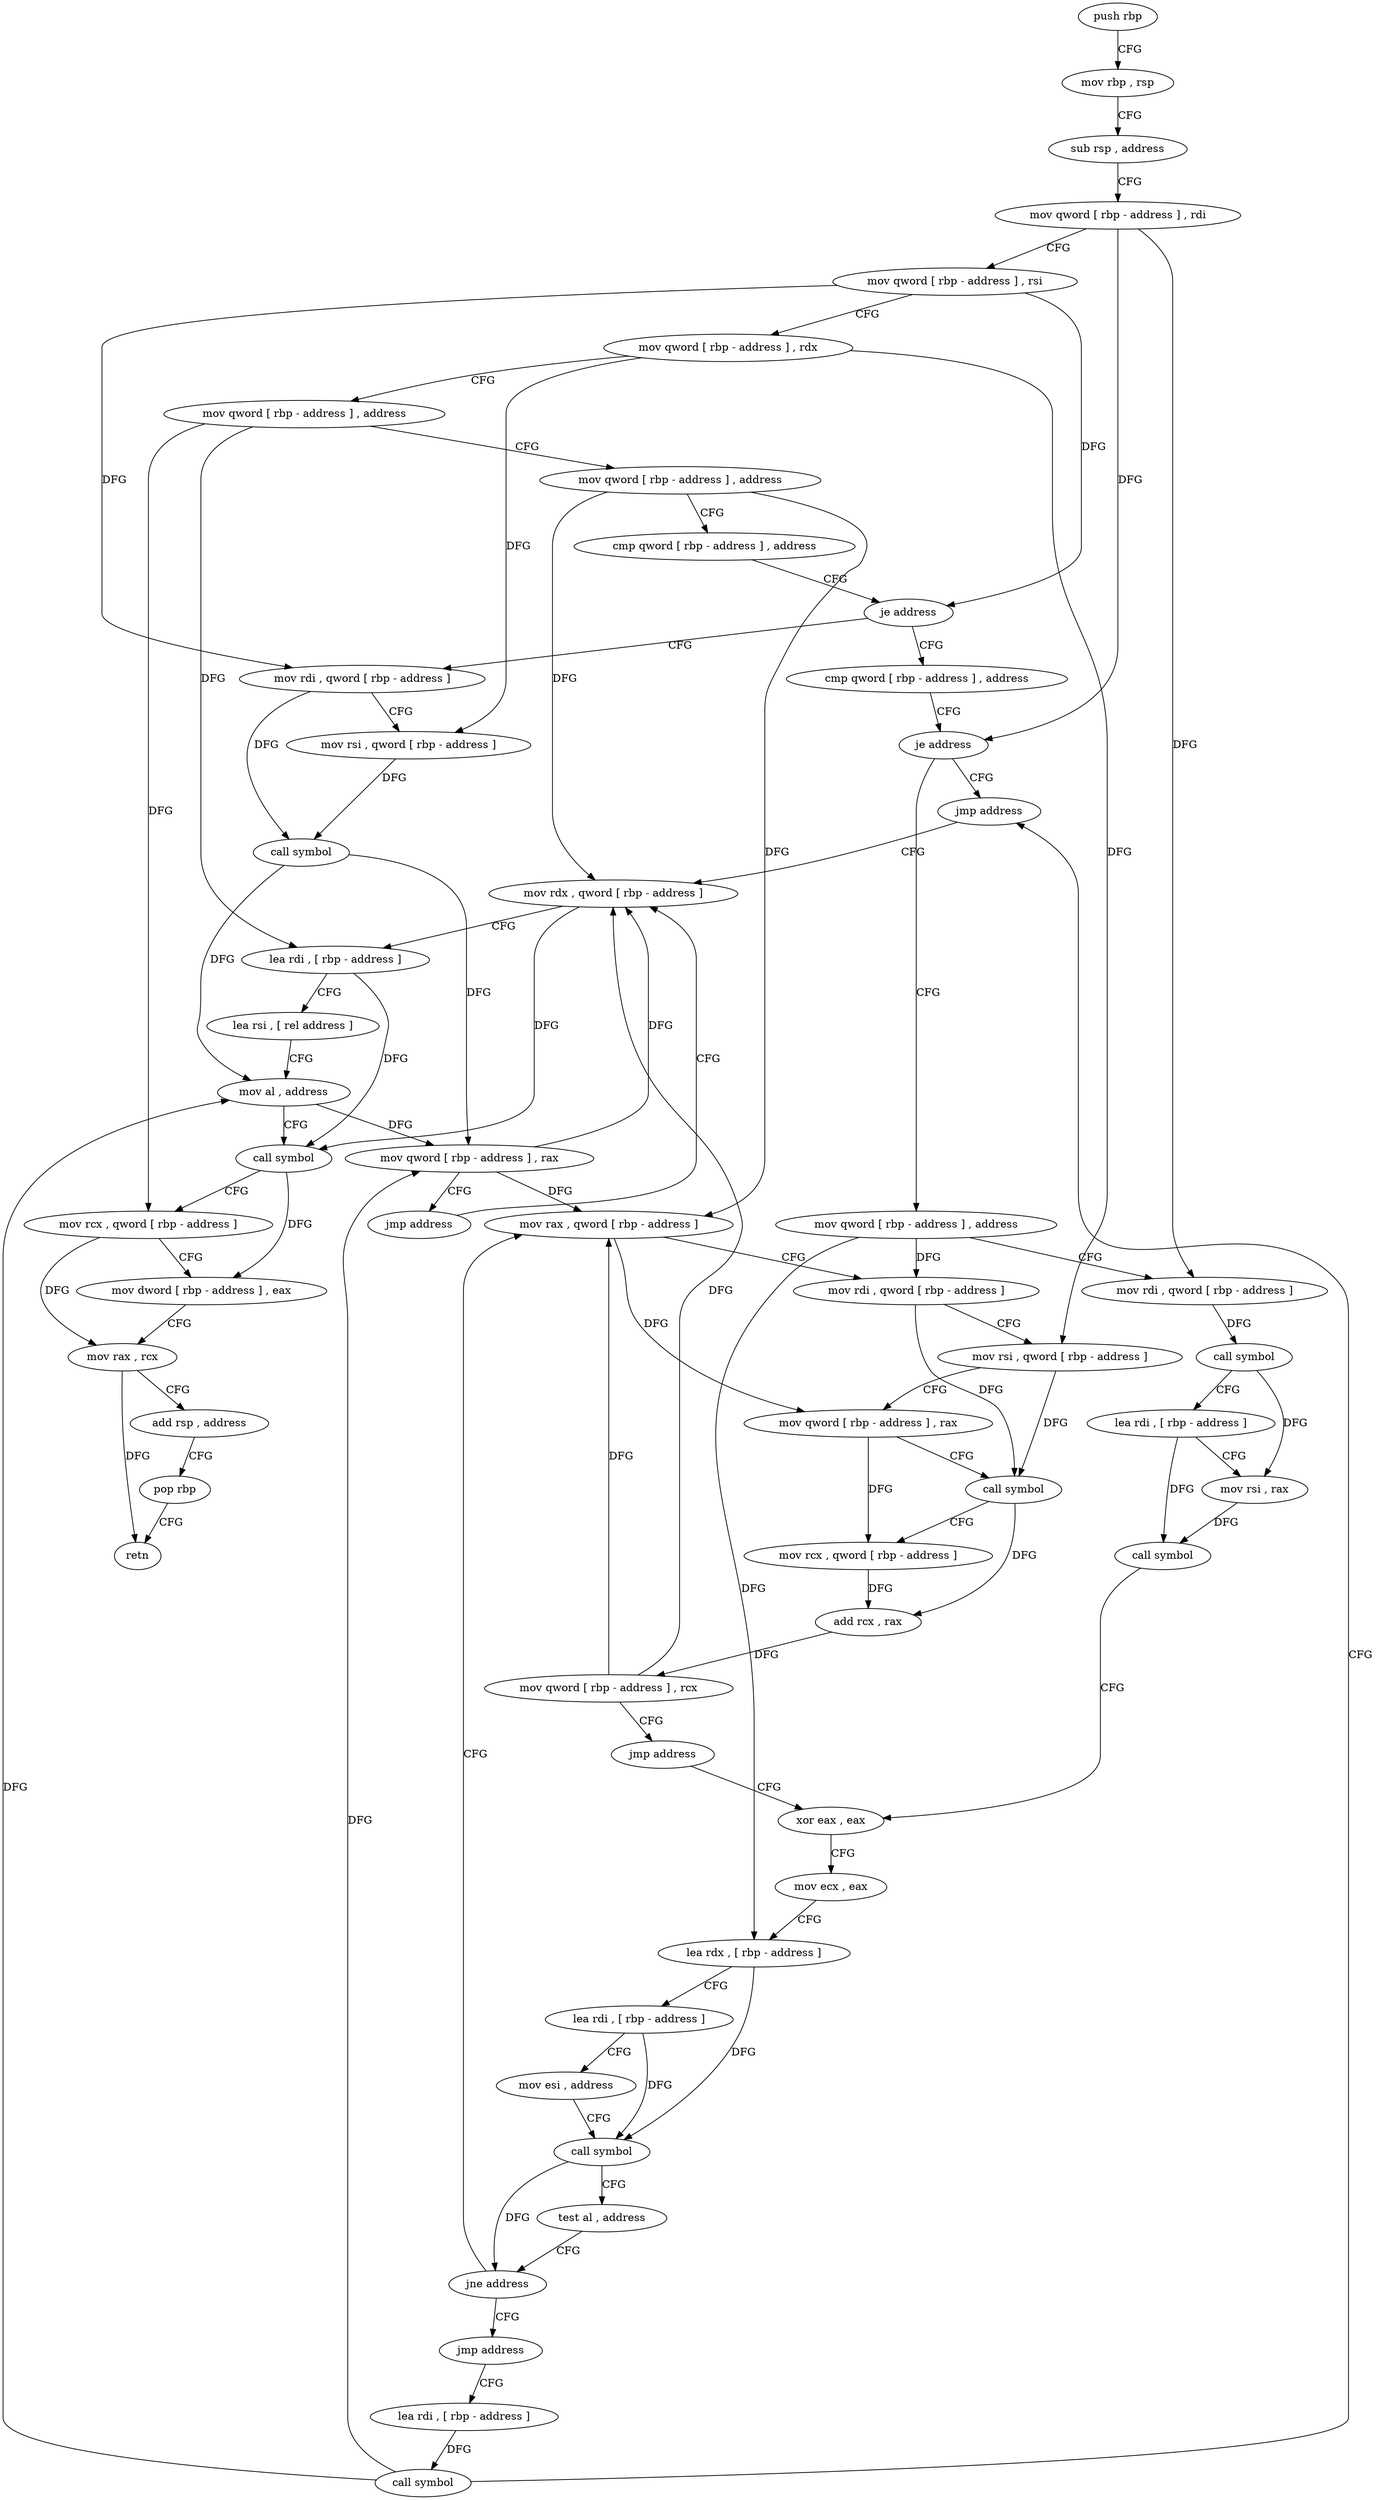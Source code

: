 digraph "func" {
"190720" [label = "push rbp" ]
"190721" [label = "mov rbp , rsp" ]
"190724" [label = "sub rsp , address" ]
"190731" [label = "mov qword [ rbp - address ] , rdi" ]
"190735" [label = "mov qword [ rbp - address ] , rsi" ]
"190739" [label = "mov qword [ rbp - address ] , rdx" ]
"190743" [label = "mov qword [ rbp - address ] , address" ]
"190751" [label = "mov qword [ rbp - address ] , address" ]
"190759" [label = "cmp qword [ rbp - address ] , address" ]
"190764" [label = "je address" ]
"190792" [label = "cmp qword [ rbp - address ] , address" ]
"190770" [label = "mov rdi , qword [ rbp - address ]" ]
"190797" [label = "je address" ]
"190913" [label = "jmp address" ]
"190803" [label = "mov qword [ rbp - address ] , address" ]
"190774" [label = "mov rsi , qword [ rbp - address ]" ]
"190778" [label = "call symbol" ]
"190783" [label = "mov qword [ rbp - address ] , rax" ]
"190787" [label = "jmp address" ]
"190918" [label = "mov rdx , qword [ rbp - address ]" ]
"190811" [label = "mov rdi , qword [ rbp - address ]" ]
"190815" [label = "call symbol" ]
"190820" [label = "lea rdi , [ rbp - address ]" ]
"190824" [label = "mov rsi , rax" ]
"190827" [label = "call symbol" ]
"190832" [label = "xor eax , eax" ]
"190922" [label = "lea rdi , [ rbp - address ]" ]
"190926" [label = "lea rsi , [ rel address ]" ]
"190933" [label = "mov al , address" ]
"190935" [label = "call symbol" ]
"190940" [label = "mov rcx , qword [ rbp - address ]" ]
"190944" [label = "mov dword [ rbp - address ] , eax" ]
"190947" [label = "mov rax , rcx" ]
"190950" [label = "add rsp , address" ]
"190957" [label = "pop rbp" ]
"190958" [label = "retn" ]
"190867" [label = "mov rax , qword [ rbp - address ]" ]
"190871" [label = "mov rdi , qword [ rbp - address ]" ]
"190875" [label = "mov rsi , qword [ rbp - address ]" ]
"190879" [label = "mov qword [ rbp - address ] , rax" ]
"190883" [label = "call symbol" ]
"190888" [label = "mov rcx , qword [ rbp - address ]" ]
"190892" [label = "add rcx , rax" ]
"190895" [label = "mov qword [ rbp - address ] , rcx" ]
"190899" [label = "jmp address" ]
"190862" [label = "jmp address" ]
"190904" [label = "lea rdi , [ rbp - address ]" ]
"190834" [label = "mov ecx , eax" ]
"190836" [label = "lea rdx , [ rbp - address ]" ]
"190840" [label = "lea rdi , [ rbp - address ]" ]
"190844" [label = "mov esi , address" ]
"190849" [label = "call symbol" ]
"190854" [label = "test al , address" ]
"190856" [label = "jne address" ]
"190908" [label = "call symbol" ]
"190720" -> "190721" [ label = "CFG" ]
"190721" -> "190724" [ label = "CFG" ]
"190724" -> "190731" [ label = "CFG" ]
"190731" -> "190735" [ label = "CFG" ]
"190731" -> "190797" [ label = "DFG" ]
"190731" -> "190811" [ label = "DFG" ]
"190735" -> "190739" [ label = "CFG" ]
"190735" -> "190764" [ label = "DFG" ]
"190735" -> "190770" [ label = "DFG" ]
"190739" -> "190743" [ label = "CFG" ]
"190739" -> "190774" [ label = "DFG" ]
"190739" -> "190875" [ label = "DFG" ]
"190743" -> "190751" [ label = "CFG" ]
"190743" -> "190940" [ label = "DFG" ]
"190743" -> "190922" [ label = "DFG" ]
"190751" -> "190759" [ label = "CFG" ]
"190751" -> "190918" [ label = "DFG" ]
"190751" -> "190867" [ label = "DFG" ]
"190759" -> "190764" [ label = "CFG" ]
"190764" -> "190792" [ label = "CFG" ]
"190764" -> "190770" [ label = "CFG" ]
"190792" -> "190797" [ label = "CFG" ]
"190770" -> "190774" [ label = "CFG" ]
"190770" -> "190778" [ label = "DFG" ]
"190797" -> "190913" [ label = "CFG" ]
"190797" -> "190803" [ label = "CFG" ]
"190913" -> "190918" [ label = "CFG" ]
"190803" -> "190811" [ label = "CFG" ]
"190803" -> "190871" [ label = "DFG" ]
"190803" -> "190836" [ label = "DFG" ]
"190774" -> "190778" [ label = "DFG" ]
"190778" -> "190783" [ label = "DFG" ]
"190778" -> "190933" [ label = "DFG" ]
"190783" -> "190787" [ label = "CFG" ]
"190783" -> "190918" [ label = "DFG" ]
"190783" -> "190867" [ label = "DFG" ]
"190787" -> "190918" [ label = "CFG" ]
"190918" -> "190922" [ label = "CFG" ]
"190918" -> "190935" [ label = "DFG" ]
"190811" -> "190815" [ label = "DFG" ]
"190815" -> "190820" [ label = "CFG" ]
"190815" -> "190824" [ label = "DFG" ]
"190820" -> "190824" [ label = "CFG" ]
"190820" -> "190827" [ label = "DFG" ]
"190824" -> "190827" [ label = "DFG" ]
"190827" -> "190832" [ label = "CFG" ]
"190832" -> "190834" [ label = "CFG" ]
"190922" -> "190926" [ label = "CFG" ]
"190922" -> "190935" [ label = "DFG" ]
"190926" -> "190933" [ label = "CFG" ]
"190933" -> "190935" [ label = "CFG" ]
"190933" -> "190783" [ label = "DFG" ]
"190935" -> "190940" [ label = "CFG" ]
"190935" -> "190944" [ label = "DFG" ]
"190940" -> "190944" [ label = "CFG" ]
"190940" -> "190947" [ label = "DFG" ]
"190944" -> "190947" [ label = "CFG" ]
"190947" -> "190950" [ label = "CFG" ]
"190947" -> "190958" [ label = "DFG" ]
"190950" -> "190957" [ label = "CFG" ]
"190957" -> "190958" [ label = "CFG" ]
"190867" -> "190871" [ label = "CFG" ]
"190867" -> "190879" [ label = "DFG" ]
"190871" -> "190875" [ label = "CFG" ]
"190871" -> "190883" [ label = "DFG" ]
"190875" -> "190879" [ label = "CFG" ]
"190875" -> "190883" [ label = "DFG" ]
"190879" -> "190883" [ label = "CFG" ]
"190879" -> "190888" [ label = "DFG" ]
"190883" -> "190888" [ label = "CFG" ]
"190883" -> "190892" [ label = "DFG" ]
"190888" -> "190892" [ label = "DFG" ]
"190892" -> "190895" [ label = "DFG" ]
"190895" -> "190899" [ label = "CFG" ]
"190895" -> "190918" [ label = "DFG" ]
"190895" -> "190867" [ label = "DFG" ]
"190899" -> "190832" [ label = "CFG" ]
"190862" -> "190904" [ label = "CFG" ]
"190904" -> "190908" [ label = "DFG" ]
"190834" -> "190836" [ label = "CFG" ]
"190836" -> "190840" [ label = "CFG" ]
"190836" -> "190849" [ label = "DFG" ]
"190840" -> "190844" [ label = "CFG" ]
"190840" -> "190849" [ label = "DFG" ]
"190844" -> "190849" [ label = "CFG" ]
"190849" -> "190854" [ label = "CFG" ]
"190849" -> "190856" [ label = "DFG" ]
"190854" -> "190856" [ label = "CFG" ]
"190856" -> "190867" [ label = "CFG" ]
"190856" -> "190862" [ label = "CFG" ]
"190908" -> "190913" [ label = "CFG" ]
"190908" -> "190783" [ label = "DFG" ]
"190908" -> "190933" [ label = "DFG" ]
}
